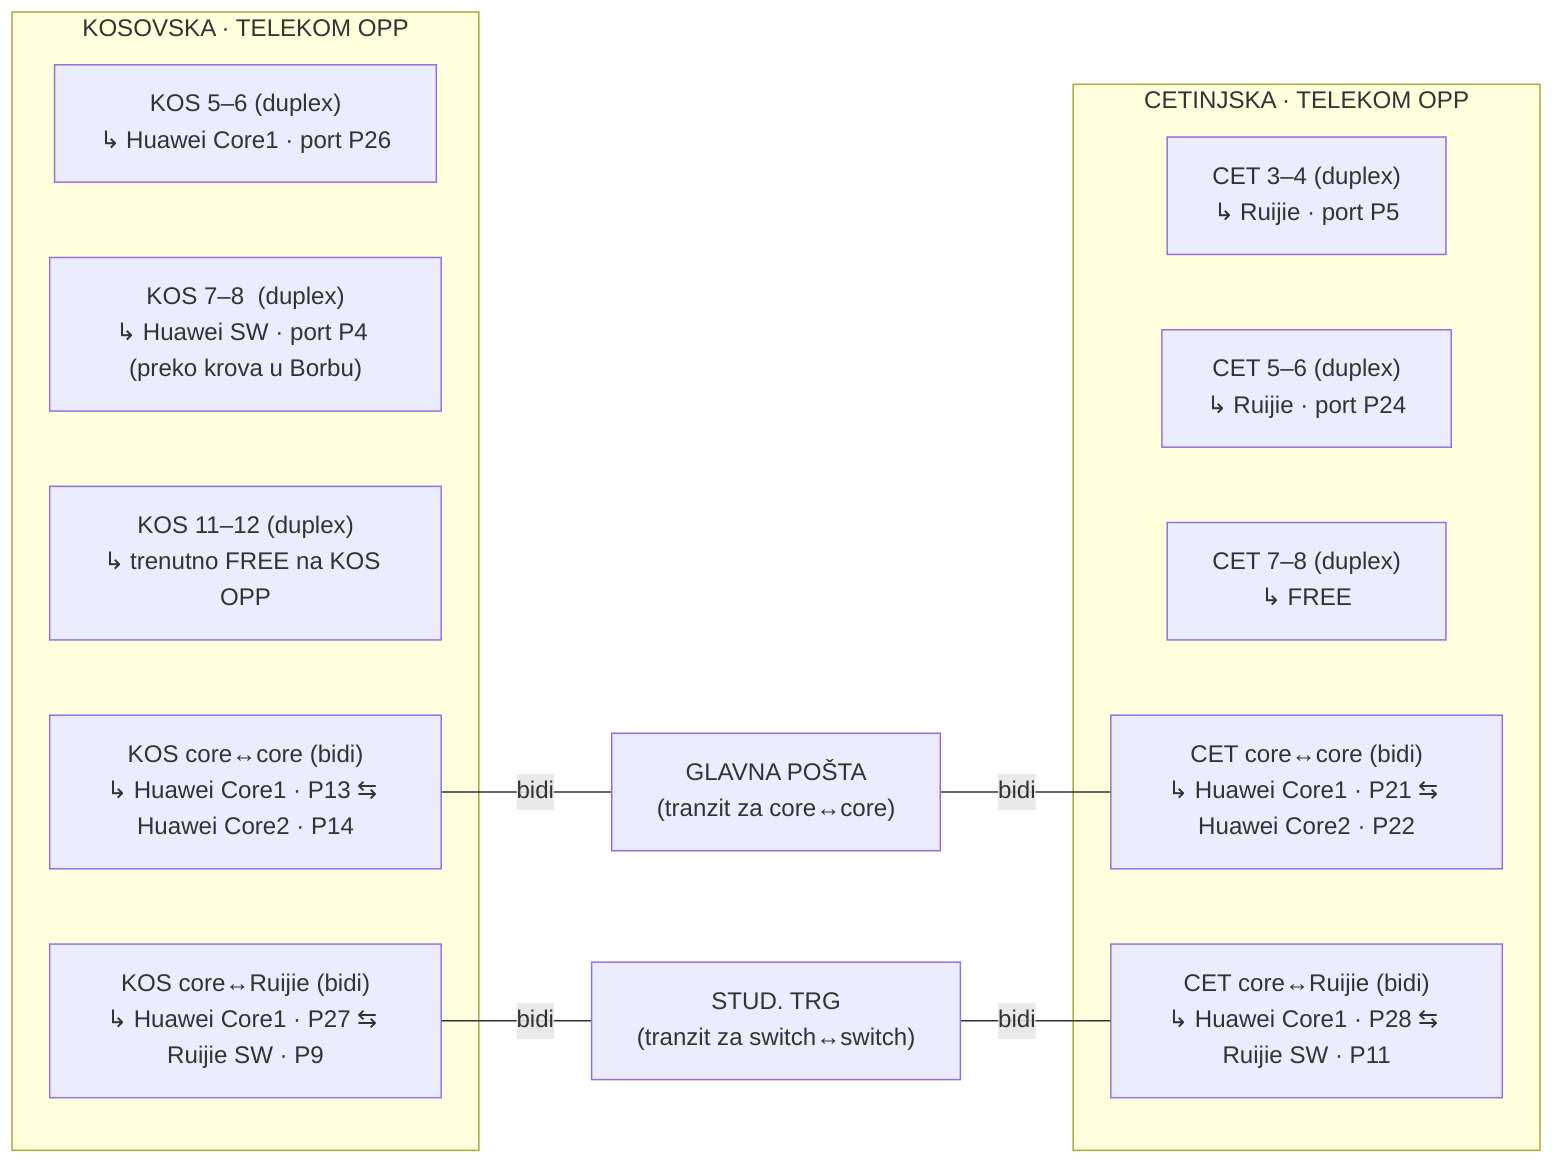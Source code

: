 flowchart LR

%% LOKACIJE
subgraph KOS["KOSOVSKA · TELEKOM OPP"]
direction TB
  K56["KOS 5–6  (duplex)\n↳ Huawei Core1 · port P26"]
  K78["KOS 7–8  (duplex)\n↳ Huawei SW · port P4 (preko krova u Borbu)"]
  K1112["KOS 11–12 (duplex)\n↳ trenutno FREE na KOS OPP"]
  KCORE["KOS core↔core (bidi)\n↳ Huawei Core1 · P13 ⇆ Huawei Core2 · P14"]
  KRU["KOS core↔Ruijie (bidi)\n↳ Huawei Core1 · P27 ⇆ Ruijie SW · P9"]
end

subgraph CET["CETINJSKA · TELEKOM OPP"]
direction TB
  C34["CET 3–4  (duplex)\n↳ Ruijie · port P5"]
  C56["CET 5–6  (duplex)\n↳ Ruijie · port P24"]
  C78["CET 7–8  (duplex)\n↳ FREE"]
  CCORE["CET core↔core (bidi)\n↳ Huawei Core1 · P21 ⇆ Huawei Core2 · P22"]
  CRU["CET core↔Ruijie (bidi)\n↳ Huawei Core1 · P28 ⇆ Ruijie SW · P11"]
end

%% TRANZITNI ČVOROVI
GP["GLAVNA POŠTA\n(tranzit za core↔core)"]
ST["STUD. TRG\n(tranzit za switch↔switch)"]

%% VEZE (svaka = bidi, 2 vlakna / port-par)
KCORE -- bidi --- GP -- bidi --- CCORE
KRU -- bidi --- ST -- bidi --- CRU

%% Napomena: stari duplex scenariji na ovim rutama su zamenjeni bi-di vezama kroz oba tranzitna čvora (GLAVNA POŠTA i STUD. TRG)